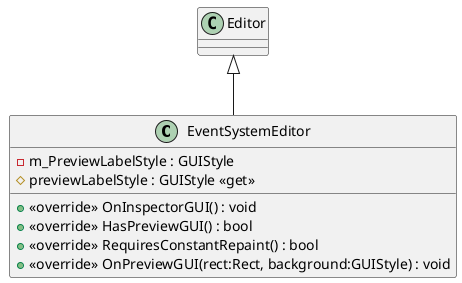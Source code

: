 @startuml
class EventSystemEditor {
    + <<override>> OnInspectorGUI() : void
    + <<override>> HasPreviewGUI() : bool
    - m_PreviewLabelStyle : GUIStyle
    # previewLabelStyle : GUIStyle <<get>>
    + <<override>> RequiresConstantRepaint() : bool
    + <<override>> OnPreviewGUI(rect:Rect, background:GUIStyle) : void
}
Editor <|-- EventSystemEditor
@enduml
